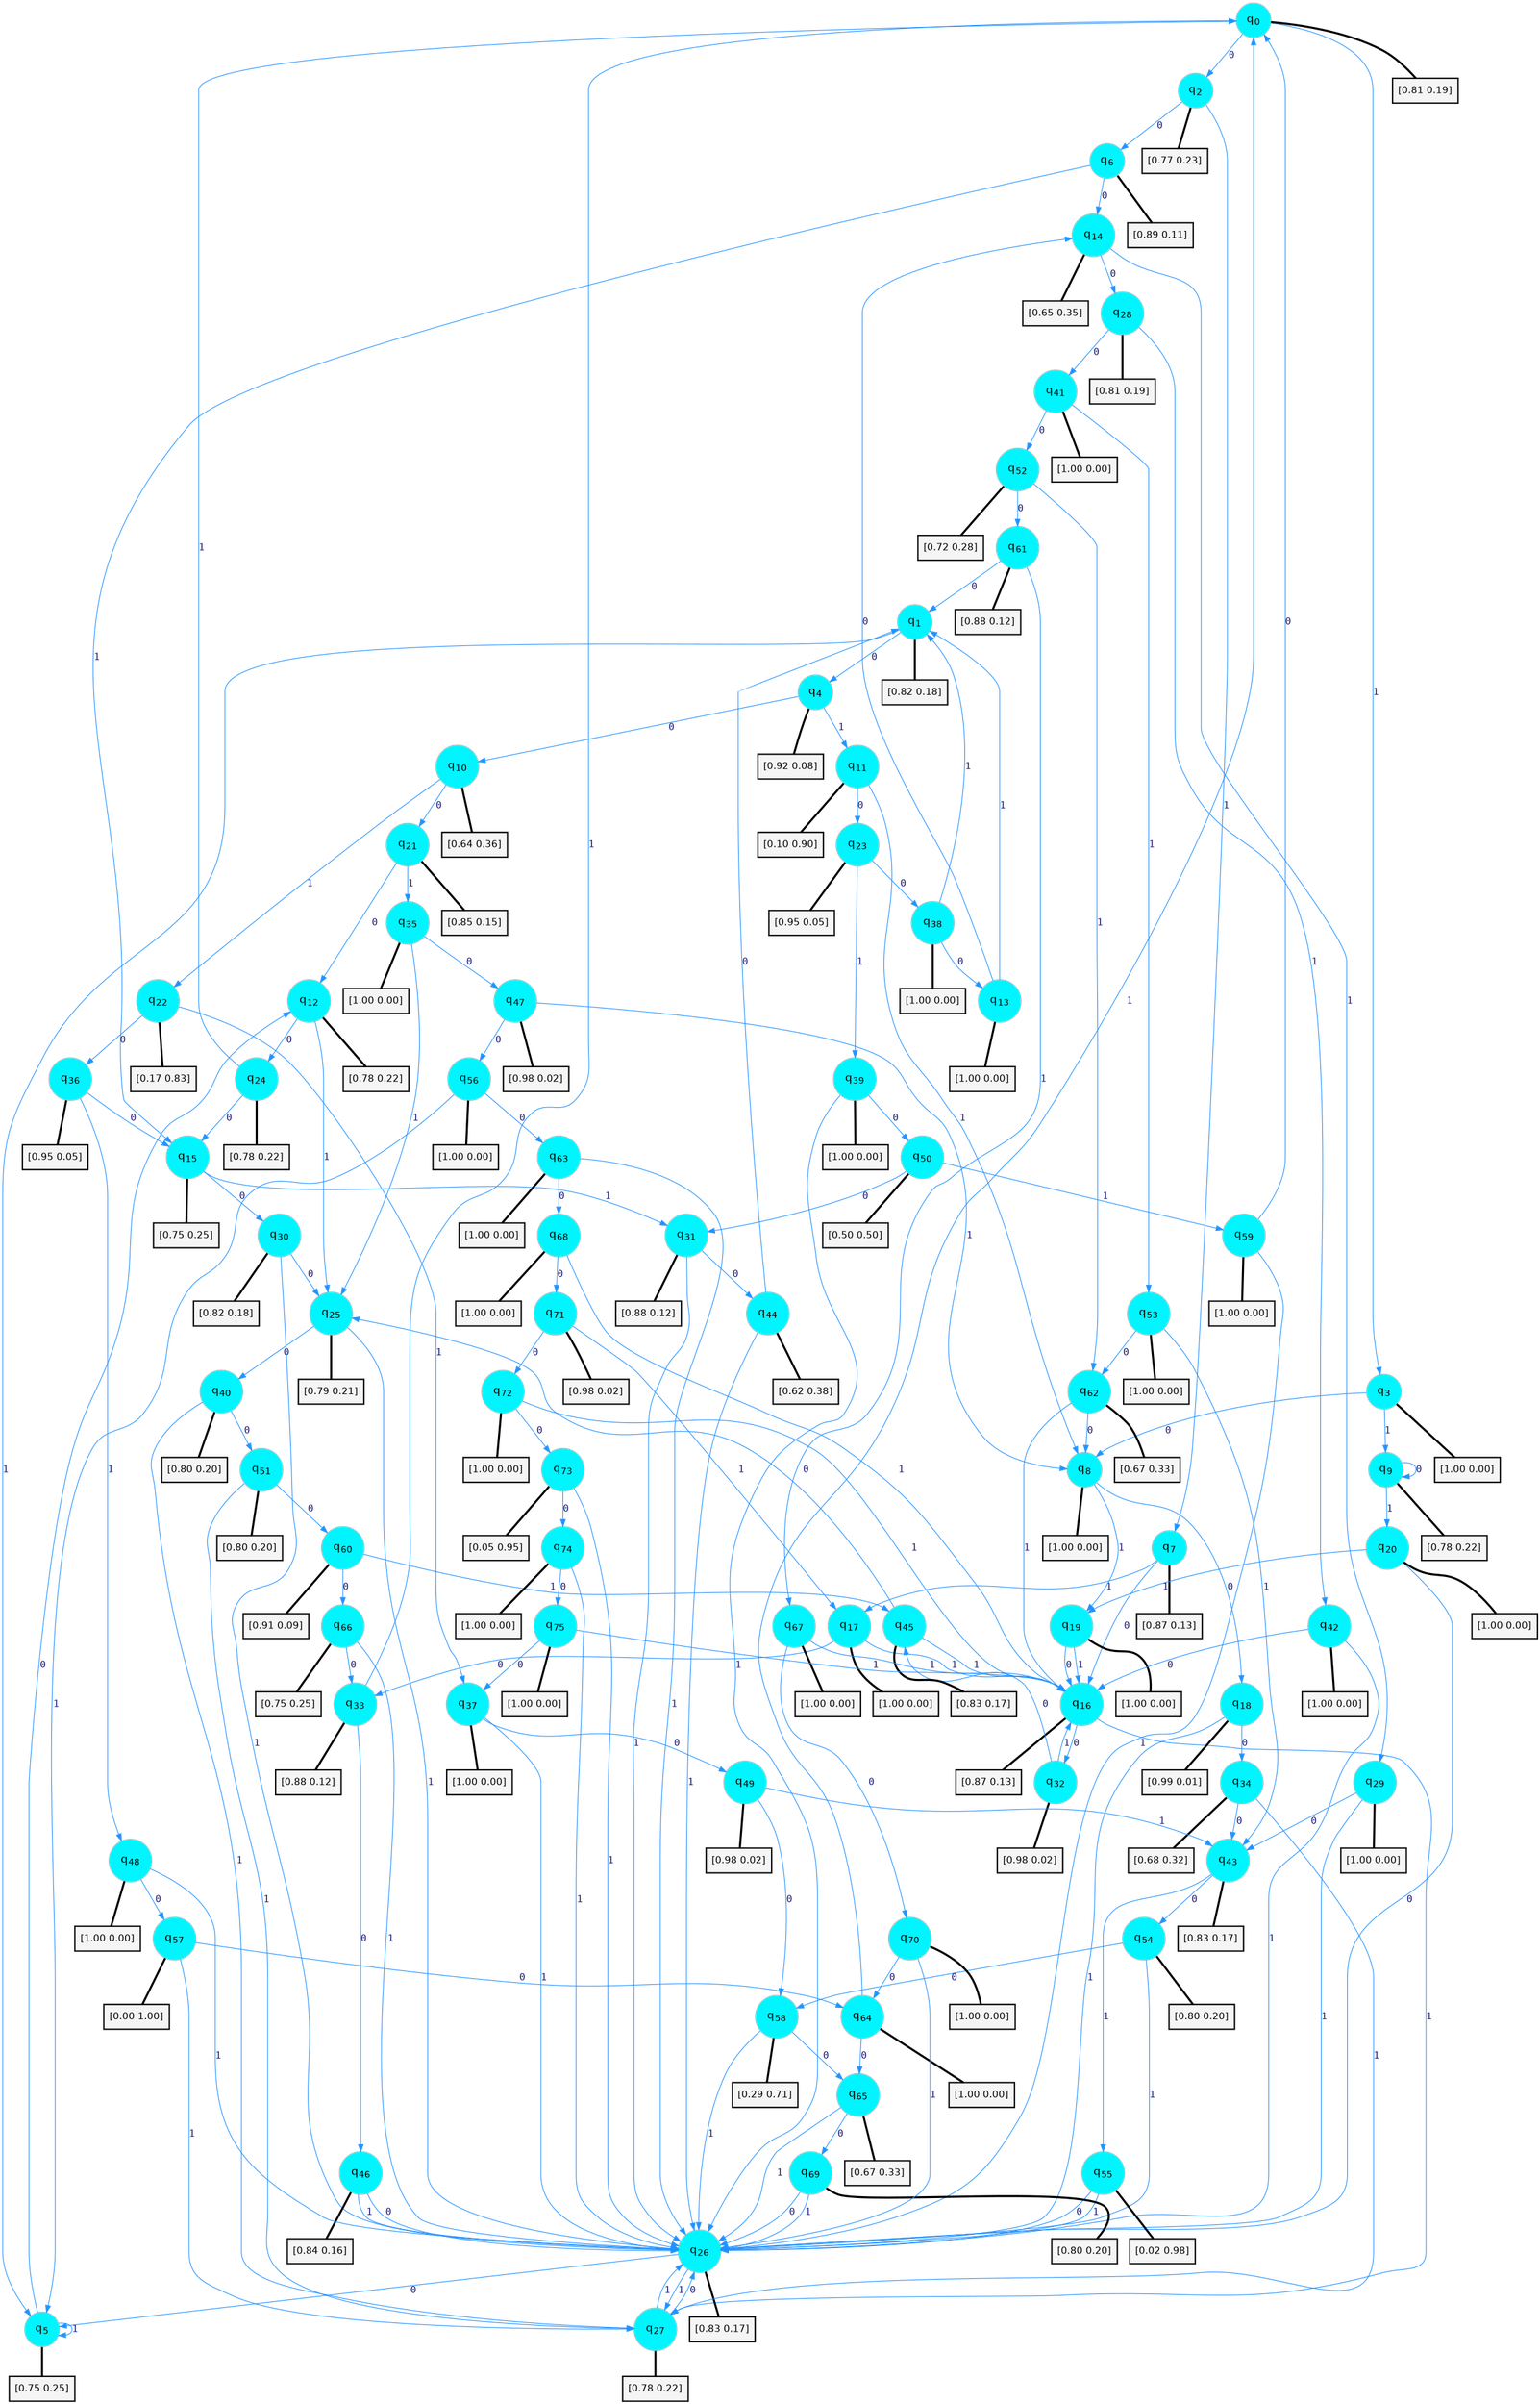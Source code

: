 digraph G {
graph [
bgcolor=transparent, dpi=300, rankdir=TD, size="40,25"];
node [
color=gray, fillcolor=turquoise1, fontcolor=black, fontname=Helvetica, fontsize=16, fontweight=bold, shape=circle, style=filled];
edge [
arrowsize=1, color=dodgerblue1, fontcolor=midnightblue, fontname=courier, fontweight=bold, penwidth=1, style=solid, weight=20];
0[label=<q<SUB>0</SUB>>];
1[label=<q<SUB>1</SUB>>];
2[label=<q<SUB>2</SUB>>];
3[label=<q<SUB>3</SUB>>];
4[label=<q<SUB>4</SUB>>];
5[label=<q<SUB>5</SUB>>];
6[label=<q<SUB>6</SUB>>];
7[label=<q<SUB>7</SUB>>];
8[label=<q<SUB>8</SUB>>];
9[label=<q<SUB>9</SUB>>];
10[label=<q<SUB>10</SUB>>];
11[label=<q<SUB>11</SUB>>];
12[label=<q<SUB>12</SUB>>];
13[label=<q<SUB>13</SUB>>];
14[label=<q<SUB>14</SUB>>];
15[label=<q<SUB>15</SUB>>];
16[label=<q<SUB>16</SUB>>];
17[label=<q<SUB>17</SUB>>];
18[label=<q<SUB>18</SUB>>];
19[label=<q<SUB>19</SUB>>];
20[label=<q<SUB>20</SUB>>];
21[label=<q<SUB>21</SUB>>];
22[label=<q<SUB>22</SUB>>];
23[label=<q<SUB>23</SUB>>];
24[label=<q<SUB>24</SUB>>];
25[label=<q<SUB>25</SUB>>];
26[label=<q<SUB>26</SUB>>];
27[label=<q<SUB>27</SUB>>];
28[label=<q<SUB>28</SUB>>];
29[label=<q<SUB>29</SUB>>];
30[label=<q<SUB>30</SUB>>];
31[label=<q<SUB>31</SUB>>];
32[label=<q<SUB>32</SUB>>];
33[label=<q<SUB>33</SUB>>];
34[label=<q<SUB>34</SUB>>];
35[label=<q<SUB>35</SUB>>];
36[label=<q<SUB>36</SUB>>];
37[label=<q<SUB>37</SUB>>];
38[label=<q<SUB>38</SUB>>];
39[label=<q<SUB>39</SUB>>];
40[label=<q<SUB>40</SUB>>];
41[label=<q<SUB>41</SUB>>];
42[label=<q<SUB>42</SUB>>];
43[label=<q<SUB>43</SUB>>];
44[label=<q<SUB>44</SUB>>];
45[label=<q<SUB>45</SUB>>];
46[label=<q<SUB>46</SUB>>];
47[label=<q<SUB>47</SUB>>];
48[label=<q<SUB>48</SUB>>];
49[label=<q<SUB>49</SUB>>];
50[label=<q<SUB>50</SUB>>];
51[label=<q<SUB>51</SUB>>];
52[label=<q<SUB>52</SUB>>];
53[label=<q<SUB>53</SUB>>];
54[label=<q<SUB>54</SUB>>];
55[label=<q<SUB>55</SUB>>];
56[label=<q<SUB>56</SUB>>];
57[label=<q<SUB>57</SUB>>];
58[label=<q<SUB>58</SUB>>];
59[label=<q<SUB>59</SUB>>];
60[label=<q<SUB>60</SUB>>];
61[label=<q<SUB>61</SUB>>];
62[label=<q<SUB>62</SUB>>];
63[label=<q<SUB>63</SUB>>];
64[label=<q<SUB>64</SUB>>];
65[label=<q<SUB>65</SUB>>];
66[label=<q<SUB>66</SUB>>];
67[label=<q<SUB>67</SUB>>];
68[label=<q<SUB>68</SUB>>];
69[label=<q<SUB>69</SUB>>];
70[label=<q<SUB>70</SUB>>];
71[label=<q<SUB>71</SUB>>];
72[label=<q<SUB>72</SUB>>];
73[label=<q<SUB>73</SUB>>];
74[label=<q<SUB>74</SUB>>];
75[label=<q<SUB>75</SUB>>];
76[label="[0.81 0.19]", shape=box,fontcolor=black, fontname=Helvetica, fontsize=14, penwidth=2, fillcolor=whitesmoke,color=black];
77[label="[0.82 0.18]", shape=box,fontcolor=black, fontname=Helvetica, fontsize=14, penwidth=2, fillcolor=whitesmoke,color=black];
78[label="[0.77 0.23]", shape=box,fontcolor=black, fontname=Helvetica, fontsize=14, penwidth=2, fillcolor=whitesmoke,color=black];
79[label="[1.00 0.00]", shape=box,fontcolor=black, fontname=Helvetica, fontsize=14, penwidth=2, fillcolor=whitesmoke,color=black];
80[label="[0.92 0.08]", shape=box,fontcolor=black, fontname=Helvetica, fontsize=14, penwidth=2, fillcolor=whitesmoke,color=black];
81[label="[0.75 0.25]", shape=box,fontcolor=black, fontname=Helvetica, fontsize=14, penwidth=2, fillcolor=whitesmoke,color=black];
82[label="[0.89 0.11]", shape=box,fontcolor=black, fontname=Helvetica, fontsize=14, penwidth=2, fillcolor=whitesmoke,color=black];
83[label="[0.87 0.13]", shape=box,fontcolor=black, fontname=Helvetica, fontsize=14, penwidth=2, fillcolor=whitesmoke,color=black];
84[label="[1.00 0.00]", shape=box,fontcolor=black, fontname=Helvetica, fontsize=14, penwidth=2, fillcolor=whitesmoke,color=black];
85[label="[0.78 0.22]", shape=box,fontcolor=black, fontname=Helvetica, fontsize=14, penwidth=2, fillcolor=whitesmoke,color=black];
86[label="[0.64 0.36]", shape=box,fontcolor=black, fontname=Helvetica, fontsize=14, penwidth=2, fillcolor=whitesmoke,color=black];
87[label="[0.10 0.90]", shape=box,fontcolor=black, fontname=Helvetica, fontsize=14, penwidth=2, fillcolor=whitesmoke,color=black];
88[label="[0.78 0.22]", shape=box,fontcolor=black, fontname=Helvetica, fontsize=14, penwidth=2, fillcolor=whitesmoke,color=black];
89[label="[1.00 0.00]", shape=box,fontcolor=black, fontname=Helvetica, fontsize=14, penwidth=2, fillcolor=whitesmoke,color=black];
90[label="[0.65 0.35]", shape=box,fontcolor=black, fontname=Helvetica, fontsize=14, penwidth=2, fillcolor=whitesmoke,color=black];
91[label="[0.75 0.25]", shape=box,fontcolor=black, fontname=Helvetica, fontsize=14, penwidth=2, fillcolor=whitesmoke,color=black];
92[label="[0.87 0.13]", shape=box,fontcolor=black, fontname=Helvetica, fontsize=14, penwidth=2, fillcolor=whitesmoke,color=black];
93[label="[1.00 0.00]", shape=box,fontcolor=black, fontname=Helvetica, fontsize=14, penwidth=2, fillcolor=whitesmoke,color=black];
94[label="[0.99 0.01]", shape=box,fontcolor=black, fontname=Helvetica, fontsize=14, penwidth=2, fillcolor=whitesmoke,color=black];
95[label="[1.00 0.00]", shape=box,fontcolor=black, fontname=Helvetica, fontsize=14, penwidth=2, fillcolor=whitesmoke,color=black];
96[label="[1.00 0.00]", shape=box,fontcolor=black, fontname=Helvetica, fontsize=14, penwidth=2, fillcolor=whitesmoke,color=black];
97[label="[0.85 0.15]", shape=box,fontcolor=black, fontname=Helvetica, fontsize=14, penwidth=2, fillcolor=whitesmoke,color=black];
98[label="[0.17 0.83]", shape=box,fontcolor=black, fontname=Helvetica, fontsize=14, penwidth=2, fillcolor=whitesmoke,color=black];
99[label="[0.95 0.05]", shape=box,fontcolor=black, fontname=Helvetica, fontsize=14, penwidth=2, fillcolor=whitesmoke,color=black];
100[label="[0.78 0.22]", shape=box,fontcolor=black, fontname=Helvetica, fontsize=14, penwidth=2, fillcolor=whitesmoke,color=black];
101[label="[0.79 0.21]", shape=box,fontcolor=black, fontname=Helvetica, fontsize=14, penwidth=2, fillcolor=whitesmoke,color=black];
102[label="[0.83 0.17]", shape=box,fontcolor=black, fontname=Helvetica, fontsize=14, penwidth=2, fillcolor=whitesmoke,color=black];
103[label="[0.78 0.22]", shape=box,fontcolor=black, fontname=Helvetica, fontsize=14, penwidth=2, fillcolor=whitesmoke,color=black];
104[label="[0.81 0.19]", shape=box,fontcolor=black, fontname=Helvetica, fontsize=14, penwidth=2, fillcolor=whitesmoke,color=black];
105[label="[1.00 0.00]", shape=box,fontcolor=black, fontname=Helvetica, fontsize=14, penwidth=2, fillcolor=whitesmoke,color=black];
106[label="[0.82 0.18]", shape=box,fontcolor=black, fontname=Helvetica, fontsize=14, penwidth=2, fillcolor=whitesmoke,color=black];
107[label="[0.88 0.12]", shape=box,fontcolor=black, fontname=Helvetica, fontsize=14, penwidth=2, fillcolor=whitesmoke,color=black];
108[label="[0.98 0.02]", shape=box,fontcolor=black, fontname=Helvetica, fontsize=14, penwidth=2, fillcolor=whitesmoke,color=black];
109[label="[0.88 0.12]", shape=box,fontcolor=black, fontname=Helvetica, fontsize=14, penwidth=2, fillcolor=whitesmoke,color=black];
110[label="[0.68 0.32]", shape=box,fontcolor=black, fontname=Helvetica, fontsize=14, penwidth=2, fillcolor=whitesmoke,color=black];
111[label="[1.00 0.00]", shape=box,fontcolor=black, fontname=Helvetica, fontsize=14, penwidth=2, fillcolor=whitesmoke,color=black];
112[label="[0.95 0.05]", shape=box,fontcolor=black, fontname=Helvetica, fontsize=14, penwidth=2, fillcolor=whitesmoke,color=black];
113[label="[1.00 0.00]", shape=box,fontcolor=black, fontname=Helvetica, fontsize=14, penwidth=2, fillcolor=whitesmoke,color=black];
114[label="[1.00 0.00]", shape=box,fontcolor=black, fontname=Helvetica, fontsize=14, penwidth=2, fillcolor=whitesmoke,color=black];
115[label="[1.00 0.00]", shape=box,fontcolor=black, fontname=Helvetica, fontsize=14, penwidth=2, fillcolor=whitesmoke,color=black];
116[label="[0.80 0.20]", shape=box,fontcolor=black, fontname=Helvetica, fontsize=14, penwidth=2, fillcolor=whitesmoke,color=black];
117[label="[1.00 0.00]", shape=box,fontcolor=black, fontname=Helvetica, fontsize=14, penwidth=2, fillcolor=whitesmoke,color=black];
118[label="[1.00 0.00]", shape=box,fontcolor=black, fontname=Helvetica, fontsize=14, penwidth=2, fillcolor=whitesmoke,color=black];
119[label="[0.83 0.17]", shape=box,fontcolor=black, fontname=Helvetica, fontsize=14, penwidth=2, fillcolor=whitesmoke,color=black];
120[label="[0.62 0.38]", shape=box,fontcolor=black, fontname=Helvetica, fontsize=14, penwidth=2, fillcolor=whitesmoke,color=black];
121[label="[0.83 0.17]", shape=box,fontcolor=black, fontname=Helvetica, fontsize=14, penwidth=2, fillcolor=whitesmoke,color=black];
122[label="[0.84 0.16]", shape=box,fontcolor=black, fontname=Helvetica, fontsize=14, penwidth=2, fillcolor=whitesmoke,color=black];
123[label="[0.98 0.02]", shape=box,fontcolor=black, fontname=Helvetica, fontsize=14, penwidth=2, fillcolor=whitesmoke,color=black];
124[label="[1.00 0.00]", shape=box,fontcolor=black, fontname=Helvetica, fontsize=14, penwidth=2, fillcolor=whitesmoke,color=black];
125[label="[0.98 0.02]", shape=box,fontcolor=black, fontname=Helvetica, fontsize=14, penwidth=2, fillcolor=whitesmoke,color=black];
126[label="[0.50 0.50]", shape=box,fontcolor=black, fontname=Helvetica, fontsize=14, penwidth=2, fillcolor=whitesmoke,color=black];
127[label="[0.80 0.20]", shape=box,fontcolor=black, fontname=Helvetica, fontsize=14, penwidth=2, fillcolor=whitesmoke,color=black];
128[label="[0.72 0.28]", shape=box,fontcolor=black, fontname=Helvetica, fontsize=14, penwidth=2, fillcolor=whitesmoke,color=black];
129[label="[1.00 0.00]", shape=box,fontcolor=black, fontname=Helvetica, fontsize=14, penwidth=2, fillcolor=whitesmoke,color=black];
130[label="[0.80 0.20]", shape=box,fontcolor=black, fontname=Helvetica, fontsize=14, penwidth=2, fillcolor=whitesmoke,color=black];
131[label="[0.02 0.98]", shape=box,fontcolor=black, fontname=Helvetica, fontsize=14, penwidth=2, fillcolor=whitesmoke,color=black];
132[label="[1.00 0.00]", shape=box,fontcolor=black, fontname=Helvetica, fontsize=14, penwidth=2, fillcolor=whitesmoke,color=black];
133[label="[0.00 1.00]", shape=box,fontcolor=black, fontname=Helvetica, fontsize=14, penwidth=2, fillcolor=whitesmoke,color=black];
134[label="[0.29 0.71]", shape=box,fontcolor=black, fontname=Helvetica, fontsize=14, penwidth=2, fillcolor=whitesmoke,color=black];
135[label="[1.00 0.00]", shape=box,fontcolor=black, fontname=Helvetica, fontsize=14, penwidth=2, fillcolor=whitesmoke,color=black];
136[label="[0.91 0.09]", shape=box,fontcolor=black, fontname=Helvetica, fontsize=14, penwidth=2, fillcolor=whitesmoke,color=black];
137[label="[0.88 0.12]", shape=box,fontcolor=black, fontname=Helvetica, fontsize=14, penwidth=2, fillcolor=whitesmoke,color=black];
138[label="[0.67 0.33]", shape=box,fontcolor=black, fontname=Helvetica, fontsize=14, penwidth=2, fillcolor=whitesmoke,color=black];
139[label="[1.00 0.00]", shape=box,fontcolor=black, fontname=Helvetica, fontsize=14, penwidth=2, fillcolor=whitesmoke,color=black];
140[label="[1.00 0.00]", shape=box,fontcolor=black, fontname=Helvetica, fontsize=14, penwidth=2, fillcolor=whitesmoke,color=black];
141[label="[0.67 0.33]", shape=box,fontcolor=black, fontname=Helvetica, fontsize=14, penwidth=2, fillcolor=whitesmoke,color=black];
142[label="[0.75 0.25]", shape=box,fontcolor=black, fontname=Helvetica, fontsize=14, penwidth=2, fillcolor=whitesmoke,color=black];
143[label="[1.00 0.00]", shape=box,fontcolor=black, fontname=Helvetica, fontsize=14, penwidth=2, fillcolor=whitesmoke,color=black];
144[label="[1.00 0.00]", shape=box,fontcolor=black, fontname=Helvetica, fontsize=14, penwidth=2, fillcolor=whitesmoke,color=black];
145[label="[0.80 0.20]", shape=box,fontcolor=black, fontname=Helvetica, fontsize=14, penwidth=2, fillcolor=whitesmoke,color=black];
146[label="[1.00 0.00]", shape=box,fontcolor=black, fontname=Helvetica, fontsize=14, penwidth=2, fillcolor=whitesmoke,color=black];
147[label="[0.98 0.02]", shape=box,fontcolor=black, fontname=Helvetica, fontsize=14, penwidth=2, fillcolor=whitesmoke,color=black];
148[label="[1.00 0.00]", shape=box,fontcolor=black, fontname=Helvetica, fontsize=14, penwidth=2, fillcolor=whitesmoke,color=black];
149[label="[0.05 0.95]", shape=box,fontcolor=black, fontname=Helvetica, fontsize=14, penwidth=2, fillcolor=whitesmoke,color=black];
150[label="[1.00 0.00]", shape=box,fontcolor=black, fontname=Helvetica, fontsize=14, penwidth=2, fillcolor=whitesmoke,color=black];
151[label="[1.00 0.00]", shape=box,fontcolor=black, fontname=Helvetica, fontsize=14, penwidth=2, fillcolor=whitesmoke,color=black];
0->2 [label=0];
0->3 [label=1];
0->76 [arrowhead=none, penwidth=3,color=black];
1->4 [label=0];
1->5 [label=1];
1->77 [arrowhead=none, penwidth=3,color=black];
2->6 [label=0];
2->7 [label=1];
2->78 [arrowhead=none, penwidth=3,color=black];
3->8 [label=0];
3->9 [label=1];
3->79 [arrowhead=none, penwidth=3,color=black];
4->10 [label=0];
4->11 [label=1];
4->80 [arrowhead=none, penwidth=3,color=black];
5->12 [label=0];
5->5 [label=1];
5->81 [arrowhead=none, penwidth=3,color=black];
6->14 [label=0];
6->15 [label=1];
6->82 [arrowhead=none, penwidth=3,color=black];
7->16 [label=0];
7->17 [label=1];
7->83 [arrowhead=none, penwidth=3,color=black];
8->18 [label=0];
8->19 [label=1];
8->84 [arrowhead=none, penwidth=3,color=black];
9->9 [label=0];
9->20 [label=1];
9->85 [arrowhead=none, penwidth=3,color=black];
10->21 [label=0];
10->22 [label=1];
10->86 [arrowhead=none, penwidth=3,color=black];
11->23 [label=0];
11->8 [label=1];
11->87 [arrowhead=none, penwidth=3,color=black];
12->24 [label=0];
12->25 [label=1];
12->88 [arrowhead=none, penwidth=3,color=black];
13->14 [label=0];
13->1 [label=1];
13->89 [arrowhead=none, penwidth=3,color=black];
14->28 [label=0];
14->29 [label=1];
14->90 [arrowhead=none, penwidth=3,color=black];
15->30 [label=0];
15->31 [label=1];
15->91 [arrowhead=none, penwidth=3,color=black];
16->32 [label=0];
16->27 [label=1];
16->92 [arrowhead=none, penwidth=3,color=black];
17->33 [label=0];
17->16 [label=1];
17->93 [arrowhead=none, penwidth=3,color=black];
18->34 [label=0];
18->26 [label=1];
18->94 [arrowhead=none, penwidth=3,color=black];
19->16 [label=0];
19->16 [label=1];
19->95 [arrowhead=none, penwidth=3,color=black];
20->26 [label=0];
20->19 [label=1];
20->96 [arrowhead=none, penwidth=3,color=black];
21->12 [label=0];
21->35 [label=1];
21->97 [arrowhead=none, penwidth=3,color=black];
22->36 [label=0];
22->37 [label=1];
22->98 [arrowhead=none, penwidth=3,color=black];
23->38 [label=0];
23->39 [label=1];
23->99 [arrowhead=none, penwidth=3,color=black];
24->15 [label=0];
24->0 [label=1];
24->100 [arrowhead=none, penwidth=3,color=black];
25->40 [label=0];
25->26 [label=1];
25->101 [arrowhead=none, penwidth=3,color=black];
26->5 [label=0];
26->27 [label=1];
26->102 [arrowhead=none, penwidth=3,color=black];
27->26 [label=0];
27->26 [label=1];
27->103 [arrowhead=none, penwidth=3,color=black];
28->41 [label=0];
28->42 [label=1];
28->104 [arrowhead=none, penwidth=3,color=black];
29->43 [label=0];
29->26 [label=1];
29->105 [arrowhead=none, penwidth=3,color=black];
30->25 [label=0];
30->26 [label=1];
30->106 [arrowhead=none, penwidth=3,color=black];
31->44 [label=0];
31->26 [label=1];
31->107 [arrowhead=none, penwidth=3,color=black];
32->45 [label=0];
32->16 [label=1];
32->108 [arrowhead=none, penwidth=3,color=black];
33->46 [label=0];
33->0 [label=1];
33->109 [arrowhead=none, penwidth=3,color=black];
34->43 [label=0];
34->27 [label=1];
34->110 [arrowhead=none, penwidth=3,color=black];
35->47 [label=0];
35->25 [label=1];
35->111 [arrowhead=none, penwidth=3,color=black];
36->15 [label=0];
36->48 [label=1];
36->112 [arrowhead=none, penwidth=3,color=black];
37->49 [label=0];
37->26 [label=1];
37->113 [arrowhead=none, penwidth=3,color=black];
38->13 [label=0];
38->1 [label=1];
38->114 [arrowhead=none, penwidth=3,color=black];
39->50 [label=0];
39->26 [label=1];
39->115 [arrowhead=none, penwidth=3,color=black];
40->51 [label=0];
40->27 [label=1];
40->116 [arrowhead=none, penwidth=3,color=black];
41->52 [label=0];
41->53 [label=1];
41->117 [arrowhead=none, penwidth=3,color=black];
42->16 [label=0];
42->26 [label=1];
42->118 [arrowhead=none, penwidth=3,color=black];
43->54 [label=0];
43->55 [label=1];
43->119 [arrowhead=none, penwidth=3,color=black];
44->1 [label=0];
44->26 [label=1];
44->120 [arrowhead=none, penwidth=3,color=black];
45->25 [label=0];
45->16 [label=1];
45->121 [arrowhead=none, penwidth=3,color=black];
46->26 [label=0];
46->26 [label=1];
46->122 [arrowhead=none, penwidth=3,color=black];
47->56 [label=0];
47->8 [label=1];
47->123 [arrowhead=none, penwidth=3,color=black];
48->57 [label=0];
48->26 [label=1];
48->124 [arrowhead=none, penwidth=3,color=black];
49->58 [label=0];
49->43 [label=1];
49->125 [arrowhead=none, penwidth=3,color=black];
50->31 [label=0];
50->59 [label=1];
50->126 [arrowhead=none, penwidth=3,color=black];
51->60 [label=0];
51->27 [label=1];
51->127 [arrowhead=none, penwidth=3,color=black];
52->61 [label=0];
52->62 [label=1];
52->128 [arrowhead=none, penwidth=3,color=black];
53->62 [label=0];
53->43 [label=1];
53->129 [arrowhead=none, penwidth=3,color=black];
54->58 [label=0];
54->26 [label=1];
54->130 [arrowhead=none, penwidth=3,color=black];
55->26 [label=0];
55->26 [label=1];
55->131 [arrowhead=none, penwidth=3,color=black];
56->63 [label=0];
56->5 [label=1];
56->132 [arrowhead=none, penwidth=3,color=black];
57->64 [label=0];
57->27 [label=1];
57->133 [arrowhead=none, penwidth=3,color=black];
58->65 [label=0];
58->26 [label=1];
58->134 [arrowhead=none, penwidth=3,color=black];
59->0 [label=0];
59->26 [label=1];
59->135 [arrowhead=none, penwidth=3,color=black];
60->66 [label=0];
60->45 [label=1];
60->136 [arrowhead=none, penwidth=3,color=black];
61->1 [label=0];
61->67 [label=1];
61->137 [arrowhead=none, penwidth=3,color=black];
62->8 [label=0];
62->16 [label=1];
62->138 [arrowhead=none, penwidth=3,color=black];
63->68 [label=0];
63->26 [label=1];
63->139 [arrowhead=none, penwidth=3,color=black];
64->65 [label=0];
64->0 [label=1];
64->140 [arrowhead=none, penwidth=3,color=black];
65->69 [label=0];
65->26 [label=1];
65->141 [arrowhead=none, penwidth=3,color=black];
66->33 [label=0];
66->26 [label=1];
66->142 [arrowhead=none, penwidth=3,color=black];
67->70 [label=0];
67->16 [label=1];
67->143 [arrowhead=none, penwidth=3,color=black];
68->71 [label=0];
68->16 [label=1];
68->144 [arrowhead=none, penwidth=3,color=black];
69->26 [label=0];
69->26 [label=1];
69->145 [arrowhead=none, penwidth=3,color=black];
70->64 [label=0];
70->26 [label=1];
70->146 [arrowhead=none, penwidth=3,color=black];
71->72 [label=0];
71->17 [label=1];
71->147 [arrowhead=none, penwidth=3,color=black];
72->73 [label=0];
72->16 [label=1];
72->148 [arrowhead=none, penwidth=3,color=black];
73->74 [label=0];
73->26 [label=1];
73->149 [arrowhead=none, penwidth=3,color=black];
74->75 [label=0];
74->26 [label=1];
74->150 [arrowhead=none, penwidth=3,color=black];
75->37 [label=0];
75->16 [label=1];
75->151 [arrowhead=none, penwidth=3,color=black];
}
